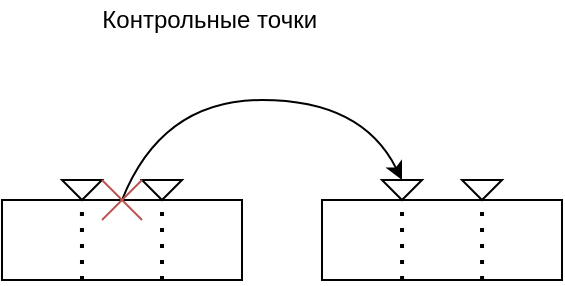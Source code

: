 <mxfile version="15.9.4" type="github">
  <diagram id="kUv60MwD6dkCK4IGCB6y" name="Page-1">
    <mxGraphModel dx="312" dy="616" grid="1" gridSize="10" guides="1" tooltips="1" connect="1" arrows="1" fold="1" page="1" pageScale="1" pageWidth="827" pageHeight="1169" math="0" shadow="0">
      <root>
        <mxCell id="0" />
        <mxCell id="1" parent="0" />
        <mxCell id="kLGDMWvkMEwNaBpiAJVr-1" value="" style="rounded=0;whiteSpace=wrap;html=1;" parent="1" vertex="1">
          <mxGeometry x="40" y="160" width="120" height="40" as="geometry" />
        </mxCell>
        <mxCell id="kLGDMWvkMEwNaBpiAJVr-2" value="" style="endArrow=none;dashed=1;html=1;dashPattern=1 3;strokeWidth=2;rounded=0;entryX=0.333;entryY=0;entryDx=0;entryDy=0;entryPerimeter=0;" parent="1" target="kLGDMWvkMEwNaBpiAJVr-1" edge="1">
          <mxGeometry width="50" height="50" relative="1" as="geometry">
            <mxPoint x="80" y="200" as="sourcePoint" />
            <mxPoint x="130" y="150" as="targetPoint" />
          </mxGeometry>
        </mxCell>
        <mxCell id="kLGDMWvkMEwNaBpiAJVr-3" value="" style="endArrow=none;dashed=1;html=1;dashPattern=1 3;strokeWidth=2;rounded=0;" parent="1" edge="1">
          <mxGeometry width="50" height="50" relative="1" as="geometry">
            <mxPoint x="120" y="200" as="sourcePoint" />
            <mxPoint x="120" y="160" as="targetPoint" />
          </mxGeometry>
        </mxCell>
        <mxCell id="kLGDMWvkMEwNaBpiAJVr-4" value="" style="triangle;whiteSpace=wrap;html=1;direction=south;" parent="1" vertex="1">
          <mxGeometry x="70" y="150" width="20" height="10" as="geometry" />
        </mxCell>
        <mxCell id="kLGDMWvkMEwNaBpiAJVr-5" value="" style="triangle;whiteSpace=wrap;html=1;direction=south;" parent="1" vertex="1">
          <mxGeometry x="110" y="150" width="20" height="10" as="geometry" />
        </mxCell>
        <mxCell id="kLGDMWvkMEwNaBpiAJVr-6" value="" style="rounded=0;whiteSpace=wrap;html=1;" parent="1" vertex="1">
          <mxGeometry x="200" y="160" width="120" height="40" as="geometry" />
        </mxCell>
        <mxCell id="kLGDMWvkMEwNaBpiAJVr-7" value="" style="endArrow=none;dashed=1;html=1;dashPattern=1 3;strokeWidth=2;rounded=0;entryX=0.333;entryY=0;entryDx=0;entryDy=0;entryPerimeter=0;" parent="1" edge="1">
          <mxGeometry width="50" height="50" relative="1" as="geometry">
            <mxPoint x="240.04" y="200" as="sourcePoint" />
            <mxPoint x="240.0" y="160" as="targetPoint" />
          </mxGeometry>
        </mxCell>
        <mxCell id="kLGDMWvkMEwNaBpiAJVr-8" value="" style="endArrow=none;dashed=1;html=1;dashPattern=1 3;strokeWidth=2;rounded=0;entryX=0.333;entryY=0;entryDx=0;entryDy=0;entryPerimeter=0;" parent="1" edge="1">
          <mxGeometry width="50" height="50" relative="1" as="geometry">
            <mxPoint x="280.04" y="200" as="sourcePoint" />
            <mxPoint x="280" y="160" as="targetPoint" />
          </mxGeometry>
        </mxCell>
        <mxCell id="kLGDMWvkMEwNaBpiAJVr-9" value="" style="triangle;whiteSpace=wrap;html=1;direction=south;" parent="1" vertex="1">
          <mxGeometry x="230" y="150" width="20" height="10" as="geometry" />
        </mxCell>
        <mxCell id="kLGDMWvkMEwNaBpiAJVr-10" value="" style="triangle;whiteSpace=wrap;html=1;direction=south;" parent="1" vertex="1">
          <mxGeometry x="270" y="150" width="20" height="10" as="geometry" />
        </mxCell>
        <mxCell id="kLGDMWvkMEwNaBpiAJVr-11" value="" style="curved=1;endArrow=classic;html=1;rounded=0;entryX=0;entryY=0.5;entryDx=0;entryDy=0;" parent="1" target="kLGDMWvkMEwNaBpiAJVr-9" edge="1">
          <mxGeometry width="50" height="50" relative="1" as="geometry">
            <mxPoint x="100" y="160" as="sourcePoint" />
            <mxPoint x="200" y="150" as="targetPoint" />
            <Array as="points">
              <mxPoint x="120" y="110" />
              <mxPoint x="220" y="110" />
            </Array>
          </mxGeometry>
        </mxCell>
        <mxCell id="kLGDMWvkMEwNaBpiAJVr-12" value="" style="endArrow=none;html=1;rounded=0;fillColor=#f8cecc;strokeColor=#b85450;" parent="1" edge="1">
          <mxGeometry width="50" height="50" relative="1" as="geometry">
            <mxPoint x="90" y="150" as="sourcePoint" />
            <mxPoint x="110" y="170" as="targetPoint" />
            <Array as="points">
              <mxPoint x="100" y="160" />
            </Array>
          </mxGeometry>
        </mxCell>
        <mxCell id="kLGDMWvkMEwNaBpiAJVr-13" value="" style="endArrow=none;html=1;rounded=0;fillColor=#f8cecc;strokeColor=#b85450;" parent="1" edge="1">
          <mxGeometry width="50" height="50" relative="1" as="geometry">
            <mxPoint x="90" y="170" as="sourcePoint" />
            <mxPoint x="110" y="150" as="targetPoint" />
          </mxGeometry>
        </mxCell>
        <mxCell id="kLGDMWvkMEwNaBpiAJVr-14" value="Контрольные точки&amp;nbsp;" style="text;html=1;align=center;verticalAlign=middle;resizable=0;points=[];autosize=1;strokeColor=none;fillColor=none;" parent="1" vertex="1">
          <mxGeometry x="80" y="60" width="130" height="20" as="geometry" />
        </mxCell>
      </root>
    </mxGraphModel>
  </diagram>
</mxfile>
